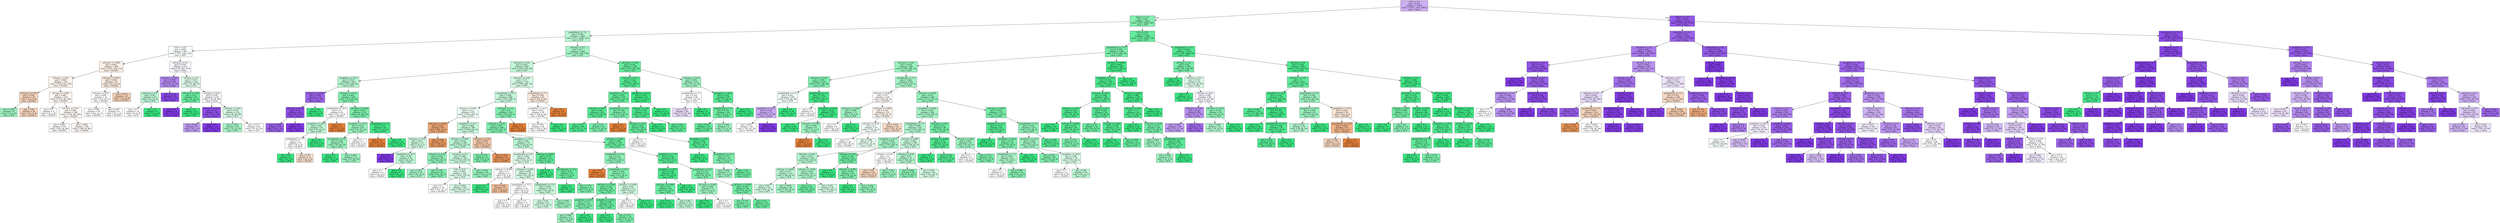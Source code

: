 digraph Tree {
node [shape=box, style="filled", color="black"] ;
0 [label="CCR <= 5.5\ngini = 0.555\nsamples = 11670\nvalue = [1333, 3534, 6803]\nclass = None", fillcolor="#ccaff5"] ;
1 [label="nbproc <= 4.5\ngini = 0.47\nsamples = 4252\nvalue = [825, 2944, 483]\nclass = DCP", fillcolor="#85efb1"] ;
0 -> 1 [labeldistance=2.5, labelangle=45, headlabel="True"] ;
2 [label="graphDepth <= 3.5\ngini = 0.599\nsamples = 1866\nvalue = [513, 1006, 347]\nclass = DCP", fillcolor="#b7f6d1"] ;
1 -> 2 ;
3 [label="CCR <= 0.55\ngini = 0.659\nsamples = 602\nvalue = [157, 226, 219]\nclass = DCP", fillcolor="#fbfffd"] ;
2 -> 3 ;
4 [label="sdComm <= 0.065\ngini = 0.661\nsamples = 389\nvalue = [153, 124, 112]\nclass = DLS/DC", fillcolor="#fcf1e9"] ;
3 -> 4 ;
5 [label="sdComp <= 0.02\ngini = 0.664\nsamples = 336\nvalue = [126, 102, 108]\nclass = DLS/DC", fillcolor="#fdf5ef"] ;
4 -> 5 ;
6 [label="sdComm <= 0.02\ngini = 0.592\nsamples = 26\nvalue = [14, 4, 8]\nclass = DLS/DC", fillcolor="#f6d5bd"] ;
5 -> 6 ;
7 [label="gini = 0.444\nsamples = 6\nvalue = [2, 4, 0]\nclass = DCP", fillcolor="#9cf2c0"] ;
6 -> 7 ;
8 [label="gini = 0.48\nsamples = 20\nvalue = [12, 0, 8]\nclass = DLS/DC", fillcolor="#f6d5bd"] ;
6 -> 8 ;
9 [label="sdComp <= 0.065\ngini = 0.665\nsamples = 310\nvalue = [112, 98, 100]\nclass = DLS/DC", fillcolor="#fef8f4"] ;
5 -> 9 ;
10 [label="gini = 0.5\nsamples = 4\nvalue = [2, 2, 0]\nclass = DLS/DC", fillcolor="#ffffff"] ;
9 -> 10 ;
11 [label="sdComm <= 0.02\ngini = 0.666\nsamples = 306\nvalue = [110, 96, 100]\nclass = DLS/DC", fillcolor="#fef9f5"] ;
9 -> 11 ;
12 [label="gini = 0.664\nsamples = 116\nvalue = [42, 34, 40]\nclass = DLS/DC", fillcolor="#fefcfa"] ;
11 -> 12 ;
13 [label="gini = 0.666\nsamples = 190\nvalue = [68, 62, 60]\nclass = DLS/DC", fillcolor="#fef9f6"] ;
11 -> 13 ;
14 [label="sdComp <= 0.065\ngini = 0.562\nsamples = 53\nvalue = [27, 22, 4]\nclass = DLS/DC", fillcolor="#fbebdf"] ;
4 -> 14 ;
15 [label="sdComp <= 0.02\ngini = 0.602\nsamples = 32\nvalue = [14, 14, 4]\nclass = DLS/DC", fillcolor="#ffffff"] ;
14 -> 15 ;
16 [label="gini = 0.568\nsamples = 26\nvalue = [12, 12, 2]\nclass = DLS/DC", fillcolor="#ffffff"] ;
15 -> 16 ;
17 [label="gini = 0.667\nsamples = 6\nvalue = [2, 2, 2]\nclass = DLS/DC", fillcolor="#ffffff"] ;
15 -> 17 ;
18 [label="gini = 0.472\nsamples = 21\nvalue = [13, 8, 0]\nclass = DLS/DC", fillcolor="#f5cfb3"] ;
14 -> 18 ;
19 [label="sdComm <= 0.2\ngini = 0.518\nsamples = 213\nvalue = [4, 102, 107]\nclass = None", fillcolor="#f9f6fe"] ;
3 -> 19 ;
20 [label="sdComp <= 0.65\ngini = 0.408\nsamples = 49\nvalue = [0, 14, 35]\nclass = None", fillcolor="#b388ef"] ;
19 -> 20 ;
21 [label="sdComp <= 0.2\ngini = 0.48\nsamples = 20\nvalue = [0, 12, 8]\nclass = DCP", fillcolor="#bdf6d5"] ;
20 -> 21 ;
22 [label="gini = 0.5\nsamples = 16\nvalue = [0, 8, 8]\nclass = DCP", fillcolor="#ffffff"] ;
21 -> 22 ;
23 [label="gini = 0.0\nsamples = 4\nvalue = [0, 4, 0]\nclass = DCP", fillcolor="#39e581"] ;
21 -> 23 ;
24 [label="gini = 0.128\nsamples = 29\nvalue = [0, 2, 27]\nclass = None", fillcolor="#8a48e7"] ;
20 -> 24 ;
25 [label="sdComp <= 0.2\ngini = 0.519\nsamples = 164\nvalue = [4, 88, 72]\nclass = DCP", fillcolor="#ddfae9"] ;
19 -> 25 ;
26 [label="sdComm <= 0.65\ngini = 0.32\nsamples = 30\nvalue = [0, 24, 6]\nclass = DCP", fillcolor="#6aeca0"] ;
25 -> 26 ;
27 [label="gini = 0.0\nsamples = 6\nvalue = [0, 0, 6]\nclass = None", fillcolor="#8139e5"] ;
26 -> 27 ;
28 [label="gini = 0.0\nsamples = 24\nvalue = [0, 24, 0]\nclass = DCP", fillcolor="#39e581"] ;
26 -> 28 ;
29 [label="sdComp <= 0.65\ngini = 0.528\nsamples = 134\nvalue = [4, 64, 66]\nclass = None", fillcolor="#fbf9fe"] ;
25 -> 29 ;
30 [label="sdComm <= 0.65\ngini = 0.18\nsamples = 20\nvalue = [0, 2, 18]\nclass = None", fillcolor="#8f4fe8"] ;
29 -> 30 ;
31 [label="gini = 0.444\nsamples = 6\nvalue = [0, 2, 4]\nclass = None", fillcolor="#c09cf2"] ;
30 -> 31 ;
32 [label="gini = 0.0\nsamples = 14\nvalue = [0, 0, 14]\nclass = None", fillcolor="#8139e5"] ;
30 -> 32 ;
33 [label="sdComm <= 0.65\ngini = 0.526\nsamples = 114\nvalue = [4, 62, 48]\nclass = DCP", fillcolor="#d5f9e4"] ;
29 -> 33 ;
34 [label="gini = 0.461\nsamples = 50\nvalue = [0, 32, 18]\nclass = DCP", fillcolor="#a8f4c8"] ;
33 -> 34 ;
35 [label="gini = 0.557\nsamples = 64\nvalue = [4, 30, 30]\nclass = DCP", fillcolor="#ffffff"] ;
33 -> 35 ;
36 [label="sdComp <= 0.2\ngini = 0.53\nsamples = 1264\nvalue = [356, 780, 128]\nclass = DCP", fillcolor="#a3f3c4"] ;
2 -> 36 ;
37 [label="sdComp <= 0.02\ngini = 0.563\nsamples = 926\nvalue = [326, 510, 90]\nclass = DCP", fillcolor="#c2f7d8"] ;
36 -> 37 ;
38 [label="graphSize <= 22.5\ngini = 0.552\nsamples = 184\nvalue = [18, 106, 60]\nclass = DCP", fillcolor="#b6f5d0"] ;
37 -> 38 ;
39 [label="sdComm <= 0.065\ngini = 0.298\nsamples = 44\nvalue = [0, 8, 36]\nclass = None", fillcolor="#9d65eb"] ;
38 -> 39 ;
40 [label="sdComm <= 0.02\ngini = 0.18\nsamples = 40\nvalue = [0, 4, 36]\nclass = None", fillcolor="#8f4fe8"] ;
39 -> 40 ;
41 [label="gini = 0.278\nsamples = 24\nvalue = [0, 4, 20]\nclass = None", fillcolor="#9a61ea"] ;
40 -> 41 ;
42 [label="gini = 0.0\nsamples = 16\nvalue = [0, 0, 16]\nclass = None", fillcolor="#8139e5"] ;
40 -> 42 ;
43 [label="gini = 0.0\nsamples = 4\nvalue = [0, 4, 0]\nclass = DCP", fillcolor="#39e581"] ;
39 -> 43 ;
44 [label="sdComm <= 0.02\ngini = 0.464\nsamples = 140\nvalue = [18, 98, 24]\nclass = DCP", fillcolor="#81eeaf"] ;
38 -> 44 ;
45 [label="graphDepth <= 25.5\ngini = 0.5\nsamples = 24\nvalue = [12, 12, 0]\nclass = DLS/DC", fillcolor="#ffffff"] ;
44 -> 45 ;
46 [label="graphSize <= 40.0\ngini = 0.48\nsamples = 20\nvalue = [8, 12, 0]\nclass = DCP", fillcolor="#bdf6d5"] ;
45 -> 46 ;
47 [label="graphDepth <= 7.5\ngini = 0.5\nsamples = 16\nvalue = [8, 8, 0]\nclass = DLS/DC", fillcolor="#ffffff"] ;
46 -> 47 ;
48 [label="gini = 0.0\nsamples = 2\nvalue = [0, 2, 0]\nclass = DCP", fillcolor="#39e581"] ;
47 -> 48 ;
49 [label="gini = 0.49\nsamples = 14\nvalue = [8, 6, 0]\nclass = DLS/DC", fillcolor="#f8e0ce"] ;
47 -> 49 ;
50 [label="gini = 0.0\nsamples = 4\nvalue = [0, 4, 0]\nclass = DCP", fillcolor="#39e581"] ;
46 -> 50 ;
51 [label="gini = 0.0\nsamples = 4\nvalue = [4, 0, 0]\nclass = DLS/DC", fillcolor="#e58139"] ;
45 -> 51 ;
52 [label="sdComm <= 0.065\ngini = 0.405\nsamples = 116\nvalue = [6, 86, 24]\nclass = DCP", fillcolor="#7aedaa"] ;
44 -> 52 ;
53 [label="graphSize <= 75.0\ngini = 0.478\nsamples = 82\nvalue = [4, 54, 24]\nclass = DCP", fillcolor="#99f2be"] ;
52 -> 53 ;
54 [label="graphDepth <= 9.0\ngini = 0.438\nsamples = 74\nvalue = [0, 50, 24]\nclass = DCP", fillcolor="#98f1bd"] ;
53 -> 54 ;
55 [label="gini = 0.0\nsamples = 2\nvalue = [0, 2, 0]\nclass = DCP", fillcolor="#39e581"] ;
54 -> 55 ;
56 [label="gini = 0.444\nsamples = 72\nvalue = [0, 48, 24]\nclass = DCP", fillcolor="#9cf2c0"] ;
54 -> 56 ;
57 [label="gini = 0.5\nsamples = 8\nvalue = [4, 4, 0]\nclass = DLS/DC", fillcolor="#ffffff"] ;
53 -> 57 ;
58 [label="graphDepth <= 7.5\ngini = 0.111\nsamples = 34\nvalue = [2, 32, 0]\nclass = DCP", fillcolor="#45e789"] ;
52 -> 58 ;
59 [label="gini = 0.0\nsamples = 2\nvalue = [2, 0, 0]\nclass = DLS/DC", fillcolor="#e58139"] ;
58 -> 59 ;
60 [label="gini = 0.0\nsamples = 32\nvalue = [0, 32, 0]\nclass = DCP", fillcolor="#39e581"] ;
58 -> 60 ;
61 [label="sdComm <= 0.65\ngini = 0.53\nsamples = 742\nvalue = [308, 404, 30]\nclass = DCP", fillcolor="#d3f9e3"] ;
37 -> 61 ;
62 [label="graphDepth <= 6.5\ngini = 0.494\nsamples = 680\nvalue = [278, 396, 6]\nclass = DCP", fillcolor="#c5f7da"] ;
61 -> 62 ;
63 [label="sdComp <= 0.065\ngini = 0.511\nsamples = 470\nvalue = [220, 244, 6]\nclass = DCP", fillcolor="#ecfdf3"] ;
62 -> 63 ;
64 [label="sdComm <= 0.065\ngini = 0.401\nsamples = 80\nvalue = [60, 14, 6]\nclass = DLS/DC", fillcolor="#eda775"] ;
63 -> 64 ;
65 [label="sdComm <= 0.02\ngini = 0.611\nsamples = 12\nvalue = [4, 6, 2]\nclass = DCP", fillcolor="#cef8e0"] ;
64 -> 65 ;
66 [label="gini = 0.0\nsamples = 2\nvalue = [0, 0, 2]\nclass = None", fillcolor="#8139e5"] ;
65 -> 66 ;
67 [label="graphSize <= 22.5\ngini = 0.48\nsamples = 10\nvalue = [4, 6, 0]\nclass = DCP", fillcolor="#bdf6d5"] ;
65 -> 67 ;
68 [label="gini = 0.5\nsamples = 8\nvalue = [4, 4, 0]\nclass = DLS/DC", fillcolor="#ffffff"] ;
67 -> 68 ;
69 [label="gini = 0.0\nsamples = 2\nvalue = [0, 2, 0]\nclass = DCP", fillcolor="#39e581"] ;
67 -> 69 ;
70 [label="gini = 0.304\nsamples = 68\nvalue = [56, 8, 4]\nclass = DLS/DC", fillcolor="#ea9a61"] ;
64 -> 70 ;
71 [label="graphSize <= 22.5\ngini = 0.484\nsamples = 390\nvalue = [160, 230, 0]\nclass = DCP", fillcolor="#c3f7d9"] ;
63 -> 71 ;
72 [label="sdComm <= 0.065\ngini = 0.479\nsamples = 368\nvalue = [146, 222, 0]\nclass = DCP", fillcolor="#bbf6d4"] ;
71 -> 72 ;
73 [label="sdComm <= 0.02\ngini = 0.422\nsamples = 66\nvalue = [20, 46, 0]\nclass = DCP", fillcolor="#8ff0b8"] ;
72 -> 73 ;
74 [label="gini = 0.463\nsamples = 22\nvalue = [8, 14, 0]\nclass = DCP", fillcolor="#aaf4c9"] ;
73 -> 74 ;
75 [label="gini = 0.397\nsamples = 44\nvalue = [12, 32, 0]\nclass = DCP", fillcolor="#83efb0"] ;
73 -> 75 ;
76 [label="sdComm <= 0.2\ngini = 0.486\nsamples = 302\nvalue = [126, 176, 0]\nclass = DCP", fillcolor="#c7f8db"] ;
72 -> 76 ;
77 [label="CCR <= 0.55\ngini = 0.495\nsamples = 226\nvalue = [102, 124, 0]\nclass = DCP", fillcolor="#dcfae9"] ;
76 -> 77 ;
78 [label="gini = 0.5\nsamples = 24\nvalue = [12, 12, 0]\nclass = DLS/DC", fillcolor="#ffffff"] ;
77 -> 78 ;
79 [label="gini = 0.494\nsamples = 202\nvalue = [90, 112, 0]\nclass = DCP", fillcolor="#d8fae6"] ;
77 -> 79 ;
80 [label="gini = 0.432\nsamples = 76\nvalue = [24, 52, 0]\nclass = DCP", fillcolor="#94f1bb"] ;
76 -> 80 ;
81 [label="sdComm <= 0.02\ngini = 0.463\nsamples = 22\nvalue = [14, 8, 0]\nclass = DLS/DC", fillcolor="#f4c9aa"] ;
71 -> 81 ;
82 [label="gini = 0.375\nsamples = 8\nvalue = [2, 6, 0]\nclass = DCP", fillcolor="#7beeab"] ;
81 -> 82 ;
83 [label="gini = 0.245\nsamples = 14\nvalue = [12, 2, 0]\nclass = DLS/DC", fillcolor="#e9965a"] ;
81 -> 83 ;
84 [label="sdComm <= 0.2\ngini = 0.4\nsamples = 210\nvalue = [58, 152, 0]\nclass = DCP", fillcolor="#85efb1"] ;
62 -> 84 ;
85 [label="sdComm <= 0.02\ngini = 0.387\nsamples = 206\nvalue = [54, 152, 0]\nclass = DCP", fillcolor="#7feeae"] ;
84 -> 85 ;
86 [label="graphSize <= 75.0\ngini = 0.48\nsamples = 70\nvalue = [28, 42, 0]\nclass = DCP", fillcolor="#bdf6d5"] ;
85 -> 86 ;
87 [label="graphDepth <= 9.0\ngini = 0.495\nsamples = 58\nvalue = [26, 32, 0]\nclass = DCP", fillcolor="#dafae7"] ;
86 -> 87 ;
88 [label="sdComp <= 0.065\ngini = 0.5\nsamples = 8\nvalue = [4, 4, 0]\nclass = DLS/DC", fillcolor="#ffffff"] ;
87 -> 88 ;
89 [label="gini = 0.0\nsamples = 2\nvalue = [0, 2, 0]\nclass = DCP", fillcolor="#39e581"] ;
88 -> 89 ;
90 [label="gini = 0.444\nsamples = 6\nvalue = [4, 2, 0]\nclass = DLS/DC", fillcolor="#f2c09c"] ;
88 -> 90 ;
91 [label="sdComp <= 0.065\ngini = 0.493\nsamples = 50\nvalue = [22, 28, 0]\nclass = DCP", fillcolor="#d5f9e4"] ;
87 -> 91 ;
92 [label="graphDepth <= 13.5\ngini = 0.5\nsamples = 16\nvalue = [8, 8, 0]\nclass = DLS/DC", fillcolor="#ffffff"] ;
91 -> 92 ;
93 [label="gini = 0.5\nsamples = 8\nvalue = [4, 4, 0]\nclass = DLS/DC", fillcolor="#ffffff"] ;
92 -> 93 ;
94 [label="gini = 0.5\nsamples = 8\nvalue = [4, 4, 0]\nclass = DLS/DC", fillcolor="#ffffff"] ;
92 -> 94 ;
95 [label="graphDepth <= 13.5\ngini = 0.484\nsamples = 34\nvalue = [14, 20, 0]\nclass = DCP", fillcolor="#c4f7d9"] ;
91 -> 95 ;
96 [label="gini = 0.49\nsamples = 28\nvalue = [12, 16, 0]\nclass = DCP", fillcolor="#cef8e0"] ;
95 -> 96 ;
97 [label="gini = 0.444\nsamples = 6\nvalue = [2, 4, 0]\nclass = DCP", fillcolor="#9cf2c0"] ;
95 -> 97 ;
98 [label="sdComp <= 0.065\ngini = 0.278\nsamples = 12\nvalue = [2, 10, 0]\nclass = DCP", fillcolor="#61ea9a"] ;
86 -> 98 ;
99 [label="gini = 0.0\nsamples = 2\nvalue = [0, 2, 0]\nclass = DCP", fillcolor="#39e581"] ;
98 -> 99 ;
100 [label="graphDepth <= 25.5\ngini = 0.32\nsamples = 10\nvalue = [2, 8, 0]\nclass = DCP", fillcolor="#6aeca0"] ;
98 -> 100 ;
101 [label="gini = 0.0\nsamples = 2\nvalue = [0, 2, 0]\nclass = DCP", fillcolor="#39e581"] ;
100 -> 101 ;
102 [label="gini = 0.375\nsamples = 8\nvalue = [2, 6, 0]\nclass = DCP", fillcolor="#7beeab"] ;
100 -> 102 ;
103 [label="sdComp <= 0.065\ngini = 0.309\nsamples = 136\nvalue = [26, 110, 0]\nclass = DCP", fillcolor="#68eb9f"] ;
85 -> 103 ;
104 [label="graphDepth <= 9.0\ngini = 0.417\nsamples = 54\nvalue = [16, 38, 0]\nclass = DCP", fillcolor="#8cf0b6"] ;
103 -> 104 ;
105 [label="gini = 0.0\nsamples = 2\nvalue = [2, 0, 0]\nclass = DLS/DC", fillcolor="#e58139"] ;
104 -> 105 ;
106 [label="graphDepth <= 25.5\ngini = 0.393\nsamples = 52\nvalue = [14, 38, 0]\nclass = DCP", fillcolor="#82efaf"] ;
104 -> 106 ;
107 [label="sdComm <= 0.065\ngini = 0.332\nsamples = 38\nvalue = [8, 30, 0]\nclass = DCP", fillcolor="#6eeca3"] ;
106 -> 107 ;
108 [label="graphSize <= 40.0\ngini = 0.375\nsamples = 16\nvalue = [4, 12, 0]\nclass = DCP", fillcolor="#7beeab"] ;
107 -> 108 ;
109 [label="gini = 0.444\nsamples = 12\nvalue = [4, 8, 0]\nclass = DCP", fillcolor="#9cf2c0"] ;
108 -> 109 ;
110 [label="gini = 0.0\nsamples = 4\nvalue = [0, 4, 0]\nclass = DCP", fillcolor="#39e581"] ;
108 -> 110 ;
111 [label="graphSize <= 40.0\ngini = 0.298\nsamples = 22\nvalue = [4, 18, 0]\nclass = DCP", fillcolor="#65eb9d"] ;
107 -> 111 ;
112 [label="gini = 0.0\nsamples = 6\nvalue = [0, 6, 0]\nclass = DCP", fillcolor="#39e581"] ;
111 -> 112 ;
113 [label="gini = 0.375\nsamples = 16\nvalue = [4, 12, 0]\nclass = DCP", fillcolor="#7beeab"] ;
111 -> 113 ;
114 [label="sdComm <= 0.065\ngini = 0.49\nsamples = 14\nvalue = [6, 8, 0]\nclass = DCP", fillcolor="#cef8e0"] ;
106 -> 114 ;
115 [label="gini = 0.5\nsamples = 12\nvalue = [6, 6, 0]\nclass = DLS/DC", fillcolor="#ffffff"] ;
114 -> 115 ;
116 [label="gini = 0.0\nsamples = 2\nvalue = [0, 2, 0]\nclass = DCP", fillcolor="#39e581"] ;
114 -> 116 ;
117 [label="graphSize <= 75.0\ngini = 0.214\nsamples = 82\nvalue = [10, 72, 0]\nclass = DCP", fillcolor="#54e992"] ;
103 -> 117 ;
118 [label="graphSize <= 40.0\ngini = 0.128\nsamples = 58\nvalue = [4, 54, 0]\nclass = DCP", fillcolor="#48e78a"] ;
117 -> 118 ;
119 [label="sdComm <= 0.065\ngini = 0.32\nsamples = 20\nvalue = [4, 16, 0]\nclass = DCP", fillcolor="#6aeca0"] ;
118 -> 119 ;
120 [label="gini = 0.0\nsamples = 10\nvalue = [0, 10, 0]\nclass = DCP", fillcolor="#39e581"] ;
119 -> 120 ;
121 [label="gini = 0.48\nsamples = 10\nvalue = [4, 6, 0]\nclass = DCP", fillcolor="#bdf6d5"] ;
119 -> 121 ;
122 [label="gini = 0.0\nsamples = 38\nvalue = [0, 38, 0]\nclass = DCP", fillcolor="#39e581"] ;
118 -> 122 ;
123 [label="graphDepth <= 25.5\ngini = 0.375\nsamples = 24\nvalue = [6, 18, 0]\nclass = DCP", fillcolor="#7beeab"] ;
117 -> 123 ;
124 [label="sdComm <= 0.065\ngini = 0.444\nsamples = 6\nvalue = [2, 4, 0]\nclass = DCP", fillcolor="#9cf2c0"] ;
123 -> 124 ;
125 [label="gini = 0.0\nsamples = 2\nvalue = [0, 2, 0]\nclass = DCP", fillcolor="#39e581"] ;
124 -> 125 ;
126 [label="gini = 0.5\nsamples = 4\nvalue = [2, 2, 0]\nclass = DLS/DC", fillcolor="#ffffff"] ;
124 -> 126 ;
127 [label="sdComm <= 0.065\ngini = 0.346\nsamples = 18\nvalue = [4, 14, 0]\nclass = DCP", fillcolor="#72eca5"] ;
123 -> 127 ;
128 [label="gini = 0.375\nsamples = 8\nvalue = [2, 6, 0]\nclass = DCP", fillcolor="#7beeab"] ;
127 -> 128 ;
129 [label="gini = 0.32\nsamples = 10\nvalue = [2, 8, 0]\nclass = DCP", fillcolor="#6aeca0"] ;
127 -> 129 ;
130 [label="gini = 0.0\nsamples = 4\nvalue = [4, 0, 0]\nclass = DLS/DC", fillcolor="#e58139"] ;
84 -> 130 ;
131 [label="graphDepth <= 7.5\ngini = 0.599\nsamples = 62\nvalue = [30, 8, 24]\nclass = DLS/DC", fillcolor="#fbebe0"] ;
61 -> 131 ;
132 [label="graphSize <= 22.5\ngini = 0.612\nsamples = 56\nvalue = [24, 8, 24]\nclass = DLS/DC", fillcolor="#ffffff"] ;
131 -> 132 ;
133 [label="gini = 0.593\nsamples = 54\nvalue = [24, 6, 24]\nclass = DLS/DC", fillcolor="#ffffff"] ;
132 -> 133 ;
134 [label="gini = 0.0\nsamples = 2\nvalue = [0, 2, 0]\nclass = DCP", fillcolor="#39e581"] ;
132 -> 134 ;
135 [label="gini = 0.0\nsamples = 6\nvalue = [6, 0, 0]\nclass = DLS/DC", fillcolor="#e58139"] ;
131 -> 135 ;
136 [label="sdComm <= 0.65\ngini = 0.341\nsamples = 338\nvalue = [30, 270, 38]\nclass = DCP", fillcolor="#66eb9e"] ;
36 -> 136 ;
137 [label="sdComm <= 0.2\ngini = 0.221\nsamples = 226\nvalue = [24, 198, 4]\nclass = DCP", fillcolor="#54e992"] ;
136 -> 137 ;
138 [label="graphSize <= 22.5\ngini = 0.291\nsamples = 152\nvalue = [22, 126, 4]\nclass = DCP", fillcolor="#61ea9a"] ;
137 -> 138 ;
139 [label="sdComp <= 0.65\ngini = 0.245\nsamples = 102\nvalue = [10, 88, 4]\nclass = DCP", fillcolor="#57e994"] ;
138 -> 139 ;
140 [label="gini = 0.18\nsamples = 80\nvalue = [8, 72, 0]\nclass = DCP", fillcolor="#4fe88f"] ;
139 -> 140 ;
141 [label="gini = 0.43\nsamples = 22\nvalue = [2, 16, 4]\nclass = DCP", fillcolor="#7beeab"] ;
139 -> 141 ;
142 [label="graphDepth <= 6.5\ngini = 0.365\nsamples = 50\nvalue = [12, 38, 0]\nclass = DCP", fillcolor="#78eda9"] ;
138 -> 142 ;
143 [label="gini = 0.0\nsamples = 4\nvalue = [4, 0, 0]\nclass = DLS/DC", fillcolor="#e58139"] ;
142 -> 143 ;
144 [label="sdComp <= 0.65\ngini = 0.287\nsamples = 46\nvalue = [8, 38, 0]\nclass = DCP", fillcolor="#63ea9c"] ;
142 -> 144 ;
145 [label="gini = 0.5\nsamples = 8\nvalue = [4, 4, 0]\nclass = DLS/DC", fillcolor="#ffffff"] ;
144 -> 145 ;
146 [label="graphSize <= 75.0\ngini = 0.188\nsamples = 38\nvalue = [4, 34, 0]\nclass = DCP", fillcolor="#50e890"] ;
144 -> 146 ;
147 [label="gini = 0.0\nsamples = 22\nvalue = [0, 22, 0]\nclass = DCP", fillcolor="#39e581"] ;
146 -> 147 ;
148 [label="graphDepth <= 25.5\ngini = 0.375\nsamples = 16\nvalue = [4, 12, 0]\nclass = DCP", fillcolor="#7beeab"] ;
146 -> 148 ;
149 [label="gini = 0.444\nsamples = 6\nvalue = [2, 4, 0]\nclass = DCP", fillcolor="#9cf2c0"] ;
148 -> 149 ;
150 [label="gini = 0.32\nsamples = 10\nvalue = [2, 8, 0]\nclass = DCP", fillcolor="#6aeca0"] ;
148 -> 150 ;
151 [label="graphSize <= 22.5\ngini = 0.053\nsamples = 74\nvalue = [2, 72, 0]\nclass = DCP", fillcolor="#3ee684"] ;
137 -> 151 ;
152 [label="sdComp <= 0.65\ngini = 0.165\nsamples = 22\nvalue = [2, 20, 0]\nclass = DCP", fillcolor="#4de88e"] ;
151 -> 152 ;
153 [label="gini = 0.0\nsamples = 8\nvalue = [0, 8, 0]\nclass = DCP", fillcolor="#39e581"] ;
152 -> 153 ;
154 [label="gini = 0.245\nsamples = 14\nvalue = [2, 12, 0]\nclass = DCP", fillcolor="#5ae996"] ;
152 -> 154 ;
155 [label="gini = 0.0\nsamples = 52\nvalue = [0, 52, 0]\nclass = DCP", fillcolor="#39e581"] ;
151 -> 155 ;
156 [label="sdComp <= 0.65\ngini = 0.492\nsamples = 112\nvalue = [6, 72, 34]\nclass = DCP", fillcolor="#9ff2c2"] ;
136 -> 156 ;
157 [label="graphDepth <= 7.5\ngini = 0.529\nsamples = 66\nvalue = [2, 32, 32]\nclass = DCP", fillcolor="#ffffff"] ;
156 -> 157 ;
158 [label="gini = 0.527\nsamples = 60\nvalue = [2, 26, 32]\nclass = None", fillcolor="#e9dcfa"] ;
157 -> 158 ;
159 [label="gini = 0.0\nsamples = 6\nvalue = [0, 6, 0]\nclass = DCP", fillcolor="#39e581"] ;
157 -> 159 ;
160 [label="graphSize <= 40.0\ngini = 0.234\nsamples = 46\nvalue = [4, 40, 2]\nclass = DCP", fillcolor="#55e993"] ;
156 -> 160 ;
161 [label="graphDepth <= 7.5\ngini = 0.357\nsamples = 28\nvalue = [4, 22, 2]\nclass = DCP", fillcolor="#6beca0"] ;
160 -> 161 ;
162 [label="gini = 0.314\nsamples = 22\nvalue = [2, 18, 2]\nclass = DCP", fillcolor="#61ea9a"] ;
161 -> 162 ;
163 [label="gini = 0.444\nsamples = 6\nvalue = [2, 4, 0]\nclass = DCP", fillcolor="#9cf2c0"] ;
161 -> 163 ;
164 [label="gini = 0.0\nsamples = 18\nvalue = [0, 18, 0]\nclass = DCP", fillcolor="#39e581"] ;
160 -> 164 ;
165 [label="CCR <= 0.55\ngini = 0.32\nsamples = 2386\nvalue = [312, 1938, 136]\nclass = DCP", fillcolor="#64eb9c"] ;
1 -> 165 ;
166 [label="graphDepth <= 13.5\ngini = 0.395\nsamples = 1248\nvalue = [274, 930, 44]\nclass = DCP", fillcolor="#7aedaa"] ;
165 -> 166 ;
167 [label="sdComp <= 0.02\ngini = 0.478\nsamples = 880\nvalue = [256, 580, 44]\nclass = DCP", fillcolor="#98f2be"] ;
166 -> 167 ;
168 [label="sdComm <= 0.02\ngini = 0.456\nsamples = 210\nvalue = [22, 148, 40]\nclass = DCP", fillcolor="#81eeaf"] ;
167 -> 168 ;
169 [label="graphDepth <= 6.5\ngini = 0.621\nsamples = 100\nvalue = [16, 44, 40]\nclass = DCP", fillcolor="#f2fdf7"] ;
168 -> 169 ;
170 [label="graphSize <= 22.5\ngini = 0.593\nsamples = 72\nvalue = [16, 16, 40]\nclass = None", fillcolor="#c9aaf4"] ;
169 -> 170 ;
171 [label="gini = 0.667\nsamples = 48\nvalue = [16, 16, 16]\nclass = DLS/DC", fillcolor="#ffffff"] ;
170 -> 171 ;
172 [label="gini = 0.0\nsamples = 24\nvalue = [0, 0, 24]\nclass = None", fillcolor="#8139e5"] ;
170 -> 172 ;
173 [label="gini = 0.0\nsamples = 28\nvalue = [0, 28, 0]\nclass = DCP", fillcolor="#39e581"] ;
169 -> 173 ;
174 [label="graphDepth <= 3.5\ngini = 0.103\nsamples = 110\nvalue = [6, 104, 0]\nclass = DCP", fillcolor="#44e688"] ;
168 -> 174 ;
175 [label="gini = 0.5\nsamples = 8\nvalue = [4, 4, 0]\nclass = DLS/DC", fillcolor="#ffffff"] ;
174 -> 175 ;
176 [label="graphSize <= 40.0\ngini = 0.038\nsamples = 102\nvalue = [2, 100, 0]\nclass = DCP", fillcolor="#3de684"] ;
174 -> 176 ;
177 [label="gini = 0.0\nsamples = 96\nvalue = [0, 96, 0]\nclass = DCP", fillcolor="#39e581"] ;
176 -> 177 ;
178 [label="sdComm <= 0.065\ngini = 0.444\nsamples = 6\nvalue = [2, 4, 0]\nclass = DCP", fillcolor="#9cf2c0"] ;
176 -> 178 ;
179 [label="gini = 0.0\nsamples = 2\nvalue = [2, 0, 0]\nclass = DLS/DC", fillcolor="#e58139"] ;
178 -> 179 ;
180 [label="gini = 0.0\nsamples = 4\nvalue = [0, 4, 0]\nclass = DCP", fillcolor="#39e581"] ;
178 -> 180 ;
181 [label="graphDepth <= 3.5\ngini = 0.462\nsamples = 670\nvalue = [234, 432, 4]\nclass = DCP", fillcolor="#a5f3c6"] ;
167 -> 181 ;
182 [label="sdComp <= 0.065\ngini = 0.53\nsamples = 126\nvalue = [62, 60, 4]\nclass = DLS/DC", fillcolor="#fefbf9"] ;
181 -> 182 ;
183 [label="sdComm <= 0.065\ngini = 0.444\nsamples = 12\nvalue = [4, 8, 0]\nclass = DCP", fillcolor="#9cf2c0"] ;
182 -> 183 ;
184 [label="gini = 0.5\nsamples = 8\nvalue = [4, 4, 0]\nclass = DLS/DC", fillcolor="#ffffff"] ;
183 -> 184 ;
185 [label="gini = 0.0\nsamples = 4\nvalue = [0, 4, 0]\nclass = DCP", fillcolor="#39e581"] ;
183 -> 185 ;
186 [label="sdComm <= 0.065\ngini = 0.532\nsamples = 114\nvalue = [58, 52, 4]\nclass = DLS/DC", fillcolor="#fcf3ec"] ;
182 -> 186 ;
187 [label="sdComm <= 0.02\ngini = 0.5\nsamples = 70\nvalue = [34, 36, 0]\nclass = DCP", fillcolor="#f4fef8"] ;
186 -> 187 ;
188 [label="gini = 0.5\nsamples = 40\nvalue = [20, 20, 0]\nclass = DLS/DC", fillcolor="#ffffff"] ;
187 -> 188 ;
189 [label="gini = 0.498\nsamples = 30\nvalue = [14, 16, 0]\nclass = DCP", fillcolor="#e6fcef"] ;
187 -> 189 ;
190 [label="gini = 0.562\nsamples = 44\nvalue = [24, 16, 4]\nclass = DLS/DC", fillcolor="#f8dbc6"] ;
186 -> 190 ;
191 [label="sdComm <= 0.065\ngini = 0.432\nsamples = 544\nvalue = [172, 372, 0]\nclass = DCP", fillcolor="#95f1bb"] ;
181 -> 191 ;
192 [label="graphSize <= 40.0\ngini = 0.458\nsamples = 366\nvalue = [130, 236, 0]\nclass = DCP", fillcolor="#a6f3c6"] ;
191 -> 192 ;
193 [label="graphDepth <= 7.5\ngini = 0.468\nsamples = 322\nvalue = [120, 202, 0]\nclass = DCP", fillcolor="#aff4cc"] ;
192 -> 193 ;
194 [label="graphSize <= 22.5\ngini = 0.456\nsamples = 216\nvalue = [76, 140, 0]\nclass = DCP", fillcolor="#a4f3c5"] ;
193 -> 194 ;
195 [label="sdComm <= 0.02\ngini = 0.472\nsamples = 178\nvalue = [68, 110, 0]\nclass = DCP", fillcolor="#b3f5cf"] ;
194 -> 195 ;
196 [label="sdComp <= 0.065\ngini = 0.477\nsamples = 112\nvalue = [44, 68, 0]\nclass = DCP", fillcolor="#b9f6d3"] ;
195 -> 196 ;
197 [label="gini = 0.49\nsamples = 56\nvalue = [24, 32, 0]\nclass = DCP", fillcolor="#cef8e0"] ;
196 -> 197 ;
198 [label="gini = 0.459\nsamples = 56\nvalue = [20, 36, 0]\nclass = DCP", fillcolor="#a7f3c7"] ;
196 -> 198 ;
199 [label="sdComp <= 0.065\ngini = 0.463\nsamples = 66\nvalue = [24, 42, 0]\nclass = DCP", fillcolor="#aaf4c9"] ;
195 -> 199 ;
200 [label="gini = 0.32\nsamples = 20\nvalue = [4, 16, 0]\nclass = DCP", fillcolor="#6aeca0"] ;
199 -> 200 ;
201 [label="gini = 0.491\nsamples = 46\nvalue = [20, 26, 0]\nclass = DCP", fillcolor="#d1f9e2"] ;
199 -> 201 ;
202 [label="sdComm <= 0.02\ngini = 0.332\nsamples = 38\nvalue = [8, 30, 0]\nclass = DCP", fillcolor="#6eeca3"] ;
194 -> 202 ;
203 [label="gini = 0.0\nsamples = 8\nvalue = [0, 8, 0]\nclass = DCP", fillcolor="#39e581"] ;
202 -> 203 ;
204 [label="sdComp <= 0.065\ngini = 0.391\nsamples = 30\nvalue = [8, 22, 0]\nclass = DCP", fillcolor="#81eeaf"] ;
202 -> 204 ;
205 [label="gini = 0.0\nsamples = 4\nvalue = [0, 4, 0]\nclass = DCP", fillcolor="#39e581"] ;
204 -> 205 ;
206 [label="gini = 0.426\nsamples = 26\nvalue = [8, 18, 0]\nclass = DCP", fillcolor="#91f1b9"] ;
204 -> 206 ;
207 [label="sdComp <= 0.065\ngini = 0.486\nsamples = 106\nvalue = [44, 62, 0]\nclass = DCP", fillcolor="#c6f7da"] ;
193 -> 207 ;
208 [label="sdComm <= 0.02\ngini = 0.5\nsamples = 32\nvalue = [16, 16, 0]\nclass = DLS/DC", fillcolor="#ffffff"] ;
207 -> 208 ;
209 [label="gini = 0.48\nsamples = 20\nvalue = [12, 8, 0]\nclass = DLS/DC", fillcolor="#f6d5bd"] ;
208 -> 209 ;
210 [label="gini = 0.444\nsamples = 12\nvalue = [4, 8, 0]\nclass = DCP", fillcolor="#9cf2c0"] ;
208 -> 210 ;
211 [label="sdComm <= 0.02\ngini = 0.47\nsamples = 74\nvalue = [28, 46, 0]\nclass = DCP", fillcolor="#b2f5ce"] ;
207 -> 211 ;
212 [label="gini = 0.408\nsamples = 28\nvalue = [8, 20, 0]\nclass = DCP", fillcolor="#88efb3"] ;
211 -> 212 ;
213 [label="gini = 0.491\nsamples = 46\nvalue = [20, 26, 0]\nclass = DCP", fillcolor="#d1f9e2"] ;
211 -> 213 ;
214 [label="sdComm <= 0.02\ngini = 0.351\nsamples = 44\nvalue = [10, 34, 0]\nclass = DCP", fillcolor="#73eda6"] ;
192 -> 214 ;
215 [label="sdComp <= 0.065\ngini = 0.18\nsamples = 20\nvalue = [2, 18, 0]\nclass = DCP", fillcolor="#4fe88f"] ;
214 -> 215 ;
216 [label="gini = 0.0\nsamples = 4\nvalue = [0, 4, 0]\nclass = DCP", fillcolor="#39e581"] ;
215 -> 216 ;
217 [label="gini = 0.219\nsamples = 16\nvalue = [2, 14, 0]\nclass = DCP", fillcolor="#55e993"] ;
215 -> 217 ;
218 [label="sdComp <= 0.065\ngini = 0.444\nsamples = 24\nvalue = [8, 16, 0]\nclass = DCP", fillcolor="#9cf2c0"] ;
214 -> 218 ;
219 [label="gini = 0.5\nsamples = 8\nvalue = [4, 4, 0]\nclass = DLS/DC", fillcolor="#ffffff"] ;
218 -> 219 ;
220 [label="gini = 0.375\nsamples = 16\nvalue = [4, 12, 0]\nclass = DCP", fillcolor="#7beeab"] ;
218 -> 220 ;
221 [label="sdComp <= 0.065\ngini = 0.361\nsamples = 178\nvalue = [42, 136, 0]\nclass = DCP", fillcolor="#76eda8"] ;
191 -> 221 ;
222 [label="graphSize <= 22.5\ngini = 0.219\nsamples = 64\nvalue = [8, 56, 0]\nclass = DCP", fillcolor="#55e993"] ;
221 -> 222 ;
223 [label="gini = 0.0\nsamples = 32\nvalue = [0, 32, 0]\nclass = DCP", fillcolor="#39e581"] ;
222 -> 223 ;
224 [label="graphSize <= 40.0\ngini = 0.375\nsamples = 32\nvalue = [8, 24, 0]\nclass = DCP", fillcolor="#7beeab"] ;
222 -> 224 ;
225 [label="graphDepth <= 7.5\ngini = 0.463\nsamples = 22\nvalue = [8, 14, 0]\nclass = DCP", fillcolor="#aaf4c9"] ;
224 -> 225 ;
226 [label="gini = 0.5\nsamples = 8\nvalue = [4, 4, 0]\nclass = DLS/DC", fillcolor="#ffffff"] ;
225 -> 226 ;
227 [label="gini = 0.408\nsamples = 14\nvalue = [4, 10, 0]\nclass = DCP", fillcolor="#88efb3"] ;
225 -> 227 ;
228 [label="gini = 0.0\nsamples = 10\nvalue = [0, 10, 0]\nclass = DCP", fillcolor="#39e581"] ;
224 -> 228 ;
229 [label="graphDepth <= 9.0\ngini = 0.419\nsamples = 114\nvalue = [34, 80, 0]\nclass = DCP", fillcolor="#8df0b7"] ;
221 -> 229 ;
230 [label="graphSize <= 22.5\ngini = 0.444\nsamples = 96\nvalue = [32, 64, 0]\nclass = DCP", fillcolor="#9cf2c0"] ;
229 -> 230 ;
231 [label="gini = 0.391\nsamples = 60\nvalue = [16, 44, 0]\nclass = DCP", fillcolor="#81eeaf"] ;
230 -> 231 ;
232 [label="graphSize <= 40.0\ngini = 0.494\nsamples = 36\nvalue = [16, 20, 0]\nclass = DCP", fillcolor="#d7fae6"] ;
230 -> 232 ;
233 [label="gini = 0.5\nsamples = 16\nvalue = [8, 8, 0]\nclass = DLS/DC", fillcolor="#ffffff"] ;
232 -> 233 ;
234 [label="gini = 0.48\nsamples = 20\nvalue = [8, 12, 0]\nclass = DCP", fillcolor="#bdf6d5"] ;
232 -> 234 ;
235 [label="gini = 0.198\nsamples = 18\nvalue = [2, 16, 0]\nclass = DCP", fillcolor="#52e891"] ;
229 -> 235 ;
236 [label="sdComm <= 0.065\ngini = 0.093\nsamples = 368\nvalue = [18, 350, 0]\nclass = DCP", fillcolor="#43e687"] ;
166 -> 236 ;
237 [label="graphSize <= 75.0\ngini = 0.144\nsamples = 230\nvalue = [18, 212, 0]\nclass = DCP", fillcolor="#4ae78c"] ;
236 -> 237 ;
238 [label="sdComm <= 0.02\ngini = 0.208\nsamples = 102\nvalue = [12, 90, 0]\nclass = DCP", fillcolor="#53e892"] ;
237 -> 238 ;
239 [label="sdComp <= 0.02\ngini = 0.159\nsamples = 46\nvalue = [4, 42, 0]\nclass = DCP", fillcolor="#4ce78d"] ;
238 -> 239 ;
240 [label="gini = 0.0\nsamples = 16\nvalue = [0, 16, 0]\nclass = DCP", fillcolor="#39e581"] ;
239 -> 240 ;
241 [label="sdComp <= 0.065\ngini = 0.231\nsamples = 30\nvalue = [4, 26, 0]\nclass = DCP", fillcolor="#57e994"] ;
239 -> 241 ;
242 [label="gini = 0.375\nsamples = 16\nvalue = [4, 12, 0]\nclass = DCP", fillcolor="#7beeab"] ;
241 -> 242 ;
243 [label="gini = 0.0\nsamples = 14\nvalue = [0, 14, 0]\nclass = DCP", fillcolor="#39e581"] ;
241 -> 243 ;
244 [label="sdComp <= 0.02\ngini = 0.245\nsamples = 56\nvalue = [8, 48, 0]\nclass = DCP", fillcolor="#5ae996"] ;
238 -> 244 ;
245 [label="gini = 0.32\nsamples = 20\nvalue = [4, 16, 0]\nclass = DCP", fillcolor="#6aeca0"] ;
244 -> 245 ;
246 [label="sdComp <= 0.065\ngini = 0.198\nsamples = 36\nvalue = [4, 32, 0]\nclass = DCP", fillcolor="#52e891"] ;
244 -> 246 ;
247 [label="gini = 0.0\nsamples = 14\nvalue = [0, 14, 0]\nclass = DCP", fillcolor="#39e581"] ;
246 -> 247 ;
248 [label="gini = 0.298\nsamples = 22\nvalue = [4, 18, 0]\nclass = DCP", fillcolor="#65eb9d"] ;
246 -> 248 ;
249 [label="sdComp <= 0.065\ngini = 0.089\nsamples = 128\nvalue = [6, 122, 0]\nclass = DCP", fillcolor="#43e687"] ;
237 -> 249 ;
250 [label="sdComp <= 0.02\ngini = 0.17\nsamples = 64\nvalue = [6, 58, 0]\nclass = DCP", fillcolor="#4de88e"] ;
249 -> 250 ;
251 [label="gini = 0.0\nsamples = 38\nvalue = [0, 38, 0]\nclass = DCP", fillcolor="#39e581"] ;
250 -> 251 ;
252 [label="sdComm <= 0.02\ngini = 0.355\nsamples = 26\nvalue = [6, 20, 0]\nclass = DCP", fillcolor="#74eda7"] ;
250 -> 252 ;
253 [label="gini = 0.444\nsamples = 12\nvalue = [4, 8, 0]\nclass = DCP", fillcolor="#9cf2c0"] ;
252 -> 253 ;
254 [label="graphDepth <= 25.5\ngini = 0.245\nsamples = 14\nvalue = [2, 12, 0]\nclass = DCP", fillcolor="#5ae996"] ;
252 -> 254 ;
255 [label="gini = 0.444\nsamples = 6\nvalue = [2, 4, 0]\nclass = DCP", fillcolor="#9cf2c0"] ;
254 -> 255 ;
256 [label="gini = 0.0\nsamples = 8\nvalue = [0, 8, 0]\nclass = DCP", fillcolor="#39e581"] ;
254 -> 256 ;
257 [label="gini = 0.0\nsamples = 64\nvalue = [0, 64, 0]\nclass = DCP", fillcolor="#39e581"] ;
249 -> 257 ;
258 [label="gini = 0.0\nsamples = 138\nvalue = [0, 138, 0]\nclass = DCP", fillcolor="#39e581"] ;
236 -> 258 ;
259 [label="graphDepth <= 3.5\ngini = 0.208\nsamples = 1138\nvalue = [38, 1008, 92]\nclass = DCP", fillcolor="#52e891"] ;
165 -> 259 ;
260 [label="sdComp <= 0.2\ngini = 0.38\nsamples = 182\nvalue = [6, 138, 38]\nclass = DCP", fillcolor="#76eda8"] ;
259 -> 260 ;
261 [label="gini = 0.0\nsamples = 90\nvalue = [0, 90, 0]\nclass = DCP", fillcolor="#39e581"] ;
260 -> 261 ;
262 [label="sdComm <= 0.2\ngini = 0.553\nsamples = 92\nvalue = [6, 48, 38]\nclass = DCP", fillcolor="#dafae8"] ;
260 -> 262 ;
263 [label="gini = 0.0\nsamples = 12\nvalue = [0, 12, 0]\nclass = DCP", fillcolor="#39e581"] ;
262 -> 263 ;
264 [label="sdComp <= 0.65\ngini = 0.566\nsamples = 80\nvalue = [6, 36, 38]\nclass = None", fillcolor="#f9f6fe"] ;
262 -> 264 ;
265 [label="sdComm <= 0.65\ngini = 0.423\nsamples = 46\nvalue = [0, 14, 32]\nclass = None", fillcolor="#b890f0"] ;
264 -> 265 ;
266 [label="gini = 0.444\nsamples = 36\nvalue = [0, 12, 24]\nclass = None", fillcolor="#c09cf2"] ;
265 -> 266 ;
267 [label="gini = 0.32\nsamples = 10\nvalue = [0, 2, 8]\nclass = None", fillcolor="#a06aec"] ;
265 -> 267 ;
268 [label="sdComm <= 0.65\ngini = 0.519\nsamples = 34\nvalue = [6, 22, 6]\nclass = DCP", fillcolor="#8ef0b7"] ;
264 -> 268 ;
269 [label="gini = 0.604\nsamples = 26\nvalue = [6, 14, 6]\nclass = DCP", fillcolor="#b0f5cd"] ;
268 -> 269 ;
270 [label="gini = 0.0\nsamples = 8\nvalue = [0, 8, 0]\nclass = DCP", fillcolor="#39e581"] ;
268 -> 270 ;
271 [label="sdComp <= 0.2\ngini = 0.168\nsamples = 956\nvalue = [32, 870, 54]\nclass = DCP", fillcolor="#4ce78d"] ;
259 -> 271 ;
272 [label="sdComm <= 0.65\ngini = 0.3\nsamples = 426\nvalue = [22, 352, 52]\nclass = DCP", fillcolor="#60ea9a"] ;
271 -> 272 ;
273 [label="graphSize <= 22.5\ngini = 0.183\nsamples = 318\nvalue = [4, 286, 28]\nclass = DCP", fillcolor="#4fe88f"] ;
272 -> 273 ;
274 [label="gini = 0.226\nsamples = 216\nvalue = [0, 188, 28]\nclass = DCP", fillcolor="#56e994"] ;
273 -> 274 ;
275 [label="graphDepth <= 7.5\ngini = 0.075\nsamples = 102\nvalue = [4, 98, 0]\nclass = DCP", fillcolor="#41e686"] ;
273 -> 275 ;
276 [label="gini = 0.0\nsamples = 64\nvalue = [0, 64, 0]\nclass = DCP", fillcolor="#39e581"] ;
275 -> 276 ;
277 [label="graphDepth <= 13.5\ngini = 0.188\nsamples = 38\nvalue = [4, 34, 0]\nclass = DCP", fillcolor="#50e890"] ;
275 -> 277 ;
278 [label="gini = 0.219\nsamples = 32\nvalue = [4, 28, 0]\nclass = DCP", fillcolor="#55e993"] ;
277 -> 278 ;
279 [label="gini = 0.0\nsamples = 6\nvalue = [0, 6, 0]\nclass = DCP", fillcolor="#39e581"] ;
277 -> 279 ;
280 [label="graphDepth <= 9.0\ngini = 0.549\nsamples = 108\nvalue = [18, 66, 24]\nclass = DCP", fillcolor="#9cf2c0"] ;
272 -> 280 ;
281 [label="graphSize <= 22.5\ngini = 0.506\nsamples = 90\nvalue = [8, 58, 24]\nclass = DCP", fillcolor="#99f2be"] ;
280 -> 281 ;
282 [label="gini = 0.554\nsamples = 76\nvalue = [8, 44, 24]\nclass = DCP", fillcolor="#b3f5cf"] ;
281 -> 282 ;
283 [label="gini = 0.0\nsamples = 14\nvalue = [0, 14, 0]\nclass = DCP", fillcolor="#39e581"] ;
281 -> 283 ;
284 [label="graphSize <= 75.0\ngini = 0.494\nsamples = 18\nvalue = [10, 8, 0]\nclass = DLS/DC", fillcolor="#fae6d7"] ;
280 -> 284 ;
285 [label="graphDepth <= 13.5\ngini = 0.408\nsamples = 14\nvalue = [10, 4, 0]\nclass = DLS/DC", fillcolor="#efb388"] ;
284 -> 285 ;
286 [label="gini = 0.48\nsamples = 10\nvalue = [6, 4, 0]\nclass = DLS/DC", fillcolor="#f6d5bd"] ;
285 -> 286 ;
287 [label="gini = 0.0\nsamples = 4\nvalue = [4, 0, 0]\nclass = DLS/DC", fillcolor="#e58139"] ;
285 -> 287 ;
288 [label="gini = 0.0\nsamples = 4\nvalue = [0, 4, 0]\nclass = DCP", fillcolor="#39e581"] ;
284 -> 288 ;
289 [label="sdComm <= 0.2\ngini = 0.044\nsamples = 530\nvalue = [10, 518, 2]\nclass = DCP", fillcolor="#3ee684"] ;
271 -> 289 ;
290 [label="graphSize <= 22.5\ngini = 0.155\nsamples = 96\nvalue = [6, 88, 2]\nclass = DCP", fillcolor="#4be78c"] ;
289 -> 290 ;
291 [label="sdComp <= 0.65\ngini = 0.406\nsamples = 16\nvalue = [2, 12, 2]\nclass = DCP", fillcolor="#72eca5"] ;
290 -> 291 ;
292 [label="gini = 0.0\nsamples = 4\nvalue = [0, 4, 0]\nclass = DCP", fillcolor="#39e581"] ;
291 -> 292 ;
293 [label="gini = 0.5\nsamples = 12\nvalue = [2, 8, 2]\nclass = DCP", fillcolor="#88efb3"] ;
291 -> 293 ;
294 [label="sdComp <= 0.65\ngini = 0.095\nsamples = 80\nvalue = [4, 76, 0]\nclass = DCP", fillcolor="#43e688"] ;
290 -> 294 ;
295 [label="gini = 0.0\nsamples = 36\nvalue = [0, 36, 0]\nclass = DCP", fillcolor="#39e581"] ;
294 -> 295 ;
296 [label="graphSize <= 40.0\ngini = 0.165\nsamples = 44\nvalue = [4, 40, 0]\nclass = DCP", fillcolor="#4de88e"] ;
294 -> 296 ;
297 [label="graphDepth <= 7.5\ngini = 0.278\nsamples = 24\nvalue = [4, 20, 0]\nclass = DCP", fillcolor="#61ea9a"] ;
296 -> 297 ;
298 [label="gini = 0.0\nsamples = 8\nvalue = [0, 8, 0]\nclass = DCP", fillcolor="#39e581"] ;
297 -> 298 ;
299 [label="gini = 0.375\nsamples = 16\nvalue = [4, 12, 0]\nclass = DCP", fillcolor="#7beeab"] ;
297 -> 299 ;
300 [label="gini = 0.0\nsamples = 20\nvalue = [0, 20, 0]\nclass = DCP", fillcolor="#39e581"] ;
296 -> 300 ;
301 [label="sdComp <= 0.65\ngini = 0.018\nsamples = 434\nvalue = [4, 430, 0]\nclass = DCP", fillcolor="#3be582"] ;
289 -> 301 ;
302 [label="gini = 0.0\nsamples = 274\nvalue = [0, 274, 0]\nclass = DCP", fillcolor="#39e581"] ;
301 -> 302 ;
303 [label="graphSize <= 22.5\ngini = 0.049\nsamples = 160\nvalue = [4, 156, 0]\nclass = DCP", fillcolor="#3ee684"] ;
301 -> 303 ;
304 [label="sdComm <= 0.65\ngini = 0.165\nsamples = 44\nvalue = [4, 40, 0]\nclass = DCP", fillcolor="#4de88e"] ;
303 -> 304 ;
305 [label="gini = 0.0\nsamples = 12\nvalue = [0, 12, 0]\nclass = DCP", fillcolor="#39e581"] ;
304 -> 305 ;
306 [label="gini = 0.219\nsamples = 32\nvalue = [4, 28, 0]\nclass = DCP", fillcolor="#55e993"] ;
304 -> 306 ;
307 [label="gini = 0.0\nsamples = 116\nvalue = [0, 116, 0]\nclass = DCP", fillcolor="#39e581"] ;
303 -> 307 ;
308 [label="nbproc <= 4.5\ngini = 0.263\nsamples = 7418\nvalue = [508, 590, 6320]\nclass = None", fillcolor="#9559e9"] ;
0 -> 308 [labeldistance=2.5, labelangle=-45, headlabel="False"] ;
309 [label="graphSize <= 22.5\ngini = 0.33\nsamples = 3992\nvalue = [440, 332, 3220]\nclass = None", fillcolor="#9c64eb"] ;
308 -> 309 ;
310 [label="sdComm <= 2.0\ngini = 0.42\nsamples = 1384\nvalue = [260, 108, 1016]\nclass = None", fillcolor="#aa7aee"] ;
309 -> 310 ;
311 [label="sdComp <= 2.0\ngini = 0.237\nsamples = 468\nvalue = [18, 44, 406]\nclass = None", fillcolor="#9356e9"] ;
310 -> 311 ;
312 [label="gini = 0.0\nsamples = 102\nvalue = [0, 0, 102]\nclass = None", fillcolor="#8139e5"] ;
311 -> 312 ;
313 [label="sdComp <= 6.5\ngini = 0.293\nsamples = 366\nvalue = [18, 44, 304]\nclass = None", fillcolor="#995fea"] ;
311 -> 313 ;
314 [label="graphDepth <= 3.5\ngini = 0.483\nsamples = 132\nvalue = [10, 34, 88]\nclass = None", fillcolor="#ba92f1"] ;
313 -> 314 ;
315 [label="gini = 0.5\nsamples = 4\nvalue = [0, 2, 2]\nclass = DCP", fillcolor="#ffffff"] ;
314 -> 315 ;
316 [label="gini = 0.48\nsamples = 128\nvalue = [10, 32, 86]\nclass = None", fillcolor="#b890f0"] ;
314 -> 316 ;
317 [label="graphDepth <= 3.5\ngini = 0.145\nsamples = 234\nvalue = [8, 10, 216]\nclass = None", fillcolor="#8b49e7"] ;
313 -> 317 ;
318 [label="gini = 0.0\nsamples = 6\nvalue = [0, 0, 6]\nclass = None", fillcolor="#8139e5"] ;
317 -> 318 ;
319 [label="gini = 0.149\nsamples = 228\nvalue = [8, 10, 210]\nclass = None", fillcolor="#8b49e7"] ;
317 -> 319 ;
320 [label="sdComp <= 6.5\ngini = 0.482\nsamples = 916\nvalue = [242, 64, 610]\nclass = None", fillcolor="#ba93f1"] ;
310 -> 320 ;
321 [label="sdComp <= 2.0\ngini = 0.385\nsamples = 538\nvalue = [74, 52, 412]\nclass = None", fillcolor="#a36fec"] ;
320 -> 321 ;
322 [label="sdComm <= 6.5\ngini = 0.639\nsamples = 220\nvalue = [72, 48, 100]\nclass = None", fillcolor="#e7dafa"] ;
321 -> 322 ;
323 [label="gini = 0.26\nsamples = 78\nvalue = [0, 12, 66]\nclass = None", fillcolor="#985dea"] ;
322 -> 323 ;
324 [label="graphDepth <= 3.5\ngini = 0.621\nsamples = 142\nvalue = [72, 36, 34]\nclass = DLS/DC", fillcolor="#f6d4bc"] ;
322 -> 324 ;
325 [label="gini = 0.245\nsamples = 42\nvalue = [36, 0, 6]\nclass = DLS/DC", fillcolor="#e9965a"] ;
324 -> 325 ;
326 [label="gini = 0.662\nsamples = 100\nvalue = [36, 36, 28]\nclass = DLS/DC", fillcolor="#ffffff"] ;
324 -> 326 ;
327 [label="sdComm <= 6.5\ngini = 0.037\nsamples = 318\nvalue = [2, 4, 312]\nclass = None", fillcolor="#833de5"] ;
321 -> 327 ;
328 [label="graphDepth <= 3.5\ngini = 0.045\nsamples = 262\nvalue = [2, 4, 256]\nclass = None", fillcolor="#843ee6"] ;
327 -> 328 ;
329 [label="gini = 0.0\nsamples = 8\nvalue = [0, 0, 8]\nclass = None", fillcolor="#8139e5"] ;
328 -> 329 ;
330 [label="gini = 0.046\nsamples = 254\nvalue = [2, 4, 248]\nclass = None", fillcolor="#843ee6"] ;
328 -> 330 ;
331 [label="gini = 0.0\nsamples = 56\nvalue = [0, 0, 56]\nclass = None", fillcolor="#8139e5"] ;
327 -> 331 ;
332 [label="sdComm <= 6.5\ngini = 0.527\nsamples = 378\nvalue = [168, 12, 198]\nclass = None", fillcolor="#ede3fb"] ;
320 -> 332 ;
333 [label="graphDepth <= 3.5\ngini = 0.514\nsamples = 266\nvalue = [152, 8, 106]\nclass = DLS/DC", fillcolor="#f8dbc6"] ;
332 -> 333 ;
334 [label="gini = 0.0\nsamples = 22\nvalue = [0, 0, 22]\nclass = None", fillcolor="#8139e5"] ;
333 -> 334 ;
335 [label="gini = 0.492\nsamples = 244\nvalue = [152, 8, 84]\nclass = DLS/DC", fillcolor="#f4c9ab"] ;
333 -> 335 ;
336 [label="graphDepth <= 3.5\ngini = 0.304\nsamples = 112\nvalue = [16, 4, 92]\nclass = None", fillcolor="#9b62ea"] ;
332 -> 336 ;
337 [label="gini = 0.375\nsamples = 16\nvalue = [12, 0, 4]\nclass = DLS/DC", fillcolor="#eeab7b"] ;
336 -> 337 ;
338 [label="gini = 0.156\nsamples = 96\nvalue = [4, 4, 88]\nclass = None", fillcolor="#8c4ae7"] ;
336 -> 338 ;
339 [label="graphDepth <= 9.0\ngini = 0.274\nsamples = 2608\nvalue = [180, 224, 2204]\nclass = None", fillcolor="#965be9"] ;
309 -> 339 ;
340 [label="sdComp <= 6.5\ngini = 0.008\nsamples = 516\nvalue = [0, 2, 514]\nclass = None", fillcolor="#813ae5"] ;
339 -> 340 ;
341 [label="gini = 0.0\nsamples = 356\nvalue = [0, 0, 356]\nclass = None", fillcolor="#8139e5"] ;
340 -> 341 ;
342 [label="graphDepth <= 6.5\ngini = 0.025\nsamples = 160\nvalue = [0, 2, 158]\nclass = None", fillcolor="#833ce5"] ;
340 -> 342 ;
343 [label="gini = 0.0\nsamples = 96\nvalue = [0, 0, 96]\nclass = None", fillcolor="#8139e5"] ;
342 -> 343 ;
344 [label="sdComm <= 6.5\ngini = 0.061\nsamples = 64\nvalue = [0, 2, 62]\nclass = None", fillcolor="#853fe6"] ;
342 -> 344 ;
345 [label="sdComm <= 2.0\ngini = 0.18\nsamples = 20\nvalue = [0, 2, 18]\nclass = None", fillcolor="#8f4fe8"] ;
344 -> 345 ;
346 [label="gini = 0.0\nsamples = 12\nvalue = [0, 0, 12]\nclass = None", fillcolor="#8139e5"] ;
345 -> 346 ;
347 [label="gini = 0.375\nsamples = 8\nvalue = [0, 2, 6]\nclass = None", fillcolor="#ab7bee"] ;
345 -> 347 ;
348 [label="gini = 0.0\nsamples = 44\nvalue = [0, 0, 44]\nclass = None", fillcolor="#8139e5"] ;
344 -> 348 ;
349 [label="graphSize <= 75.0\ngini = 0.329\nsamples = 2092\nvalue = [180, 222, 1690]\nclass = None", fillcolor="#9c64eb"] ;
339 -> 349 ;
350 [label="sdComp <= 6.5\ngini = 0.376\nsamples = 1238\nvalue = [106, 176, 956]\nclass = None", fillcolor="#a26eec"] ;
349 -> 350 ;
351 [label="sdComm <= 2.0\ngini = 0.288\nsamples = 842\nvalue = [38, 102, 702]\nclass = None", fillcolor="#995eea"] ;
350 -> 351 ;
352 [label="sdComp <= 2.0\ngini = 0.439\nsamples = 362\nvalue = [24, 80, 258]\nclass = None", fillcolor="#af82ef"] ;
351 -> 352 ;
353 [label="graphSize <= 40.0\ngini = 0.556\nsamples = 126\nvalue = [8, 56, 62]\nclass = None", fillcolor="#f4eefd"] ;
352 -> 353 ;
354 [label="gini = 0.5\nsamples = 94\nvalue = [0, 48, 46]\nclass = DCP", fillcolor="#f7fefa"] ;
353 -> 354 ;
355 [label="gini = 0.625\nsamples = 32\nvalue = [8, 8, 16]\nclass = None", fillcolor="#d5bdf6"] ;
353 -> 355 ;
356 [label="graphSize <= 40.0\ngini = 0.295\nsamples = 236\nvalue = [16, 24, 196]\nclass = None", fillcolor="#995eea"] ;
352 -> 356 ;
357 [label="gini = 0.0\nsamples = 50\nvalue = [0, 0, 50]\nclass = None", fillcolor="#8139e5"] ;
356 -> 357 ;
358 [label="gini = 0.36\nsamples = 186\nvalue = [16, 24, 146]\nclass = None", fillcolor="#a06aeb"] ;
356 -> 358 ;
359 [label="graphSize <= 40.0\ngini = 0.141\nsamples = 480\nvalue = [14, 22, 444]\nclass = None", fillcolor="#8b49e7"] ;
351 -> 359 ;
360 [label="sdComm <= 6.5\ngini = 0.064\nsamples = 244\nvalue = [6, 2, 236]\nclass = None", fillcolor="#8540e6"] ;
359 -> 360 ;
361 [label="gini = 0.0\nsamples = 162\nvalue = [0, 0, 162]\nclass = None", fillcolor="#8139e5"] ;
360 -> 361 ;
362 [label="sdComp <= 2.0\ngini = 0.18\nsamples = 82\nvalue = [6, 2, 74]\nclass = None", fillcolor="#8e4ee8"] ;
360 -> 362 ;
363 [label="gini = 0.0\nsamples = 64\nvalue = [0, 0, 64]\nclass = None", fillcolor="#8139e5"] ;
362 -> 363 ;
364 [label="gini = 0.568\nsamples = 18\nvalue = [6, 2, 10]\nclass = None", fillcolor="#d5bdf6"] ;
362 -> 364 ;
365 [label="sdComm <= 6.5\ngini = 0.215\nsamples = 236\nvalue = [8, 20, 208]\nclass = None", fillcolor="#9153e8"] ;
359 -> 365 ;
366 [label="sdComp <= 2.0\ngini = 0.302\nsamples = 92\nvalue = [8, 8, 76]\nclass = None", fillcolor="#995fea"] ;
365 -> 366 ;
367 [label="gini = 0.0\nsamples = 26\nvalue = [0, 0, 26]\nclass = None", fillcolor="#8139e5"] ;
366 -> 367 ;
368 [label="gini = 0.397\nsamples = 66\nvalue = [8, 8, 50]\nclass = None", fillcolor="#a470ec"] ;
366 -> 368 ;
369 [label="sdComp <= 2.0\ngini = 0.153\nsamples = 144\nvalue = [0, 12, 132]\nclass = None", fillcolor="#8c4be7"] ;
365 -> 369 ;
370 [label="gini = 0.227\nsamples = 92\nvalue = [0, 12, 80]\nclass = None", fillcolor="#9457e9"] ;
369 -> 370 ;
371 [label="gini = 0.0\nsamples = 52\nvalue = [0, 0, 52]\nclass = None", fillcolor="#8139e5"] ;
369 -> 371 ;
372 [label="graphDepth <= 13.5\ngini = 0.524\nsamples = 396\nvalue = [68, 74, 254]\nclass = None", fillcolor="#b990f0"] ;
350 -> 372 ;
373 [label="sdComm <= 2.0\ngini = 0.605\nsamples = 194\nvalue = [48, 42, 104]\nclass = None", fillcolor="#cfb3f5"] ;
372 -> 373 ;
374 [label="gini = 0.637\nsamples = 102\nvalue = [38, 20, 44]\nclass = None", fillcolor="#f3ecfd"] ;
373 -> 374 ;
375 [label="sdComm <= 6.5\ngini = 0.506\nsamples = 92\nvalue = [10, 22, 60]\nclass = None", fillcolor="#bb94f1"] ;
373 -> 375 ;
376 [label="gini = 0.34\nsamples = 20\nvalue = [2, 2, 16]\nclass = None", fillcolor="#9d65eb"] ;
375 -> 376 ;
377 [label="gini = 0.537\nsamples = 72\nvalue = [8, 20, 44]\nclass = None", fillcolor="#c5a4f3"] ;
375 -> 377 ;
378 [label="sdComm <= 2.0\ngini = 0.414\nsamples = 202\nvalue = [20, 32, 150]\nclass = None", fillcolor="#a876ed"] ;
372 -> 378 ;
379 [label="gini = 0.182\nsamples = 122\nvalue = [8, 4, 110]\nclass = None", fillcolor="#8e4ee8"] ;
378 -> 379 ;
380 [label="sdComm <= 6.5\ngini = 0.605\nsamples = 80\nvalue = [12, 28, 40]\nclass = None", fillcolor="#e2d1f9"] ;
378 -> 380 ;
381 [label="gini = 0.63\nsamples = 68\nvalue = [12, 28, 28]\nclass = DCP", fillcolor="#ffffff"] ;
380 -> 381 ;
382 [label="gini = 0.0\nsamples = 12\nvalue = [0, 0, 12]\nclass = None", fillcolor="#8139e5"] ;
380 -> 382 ;
383 [label="graphDepth <= 25.5\ngini = 0.251\nsamples = 854\nvalue = [74, 46, 734]\nclass = None", fillcolor="#9457e9"] ;
349 -> 383 ;
384 [label="sdComp <= 6.5\ngini = 0.105\nsamples = 290\nvalue = [2, 14, 274]\nclass = None", fillcolor="#8844e7"] ;
383 -> 384 ;
385 [label="gini = 0.0\nsamples = 218\nvalue = [0, 0, 218]\nclass = None", fillcolor="#8139e5"] ;
384 -> 385 ;
386 [label="sdComm <= 6.5\ngini = 0.356\nsamples = 72\nvalue = [2, 14, 56]\nclass = None", fillcolor="#a470ec"] ;
384 -> 386 ;
387 [label="sdComm <= 2.0\ngini = 0.1\nsamples = 38\nvalue = [0, 2, 36]\nclass = None", fillcolor="#8844e6"] ;
386 -> 387 ;
388 [label="gini = 0.124\nsamples = 30\nvalue = [0, 2, 28]\nclass = None", fillcolor="#8a47e7"] ;
387 -> 388 ;
389 [label="gini = 0.0\nsamples = 8\nvalue = [0, 0, 8]\nclass = None", fillcolor="#8139e5"] ;
387 -> 389 ;
390 [label="gini = 0.526\nsamples = 34\nvalue = [2, 12, 20]\nclass = None", fillcolor="#d1b7f6"] ;
386 -> 390 ;
391 [label="sdComp <= 6.5\ngini = 0.315\nsamples = 564\nvalue = [72, 32, 460]\nclass = None", fillcolor="#9c63ea"] ;
383 -> 391 ;
392 [label="sdComm <= 6.5\ngini = 0.509\nsamples = 198\nvalue = [56, 16, 126]\nclass = None", fillcolor="#c19df2"] ;
391 -> 392 ;
393 [label="sdComp <= 2.0\ngini = 0.579\nsamples = 150\nvalue = [56, 16, 78]\nclass = None", fillcolor="#e2d1f9"] ;
392 -> 393 ;
394 [label="sdComm <= 2.0\ngini = 0.272\nsamples = 26\nvalue = [2, 2, 22]\nclass = None", fillcolor="#965ae9"] ;
393 -> 394 ;
395 [label="gini = 0.314\nsamples = 22\nvalue = [2, 2, 18]\nclass = None", fillcolor="#9a61ea"] ;
394 -> 395 ;
396 [label="gini = 0.0\nsamples = 4\nvalue = [0, 0, 4]\nclass = None", fillcolor="#8139e5"] ;
394 -> 396 ;
397 [label="sdComm <= 2.0\ngini = 0.594\nsamples = 124\nvalue = [54, 14, 56]\nclass = None", fillcolor="#fbf9fe"] ;
393 -> 397 ;
398 [label="gini = 0.643\nsamples = 28\nvalue = [10, 6, 12]\nclass = None", fillcolor="#f1e9fc"] ;
397 -> 398 ;
399 [label="gini = 0.573\nsamples = 96\nvalue = [44, 8, 44]\nclass = DLS/DC", fillcolor="#ffffff"] ;
397 -> 399 ;
400 [label="gini = 0.0\nsamples = 48\nvalue = [0, 0, 48]\nclass = None", fillcolor="#8139e5"] ;
392 -> 400 ;
401 [label="sdComm <= 2.0\ngini = 0.163\nsamples = 366\nvalue = [16, 16, 334]\nclass = None", fillcolor="#8d4be7"] ;
391 -> 401 ;
402 [label="gini = 0.122\nsamples = 282\nvalue = [8, 10, 264]\nclass = None", fillcolor="#8946e7"] ;
401 -> 402 ;
403 [label="sdComm <= 6.5\ngini = 0.291\nsamples = 84\nvalue = [8, 6, 70]\nclass = None", fillcolor="#985dea"] ;
401 -> 403 ;
404 [label="gini = 0.329\nsamples = 62\nvalue = [8, 4, 50]\nclass = None", fillcolor="#9d65eb"] ;
403 -> 404 ;
405 [label="gini = 0.165\nsamples = 22\nvalue = [0, 2, 20]\nclass = None", fillcolor="#8e4de8"] ;
403 -> 405 ;
406 [label="graphDepth <= 13.5\ngini = 0.175\nsamples = 3426\nvalue = [68, 258, 3100]\nclass = None", fillcolor="#8e4de8"] ;
308 -> 406 ;
407 [label="sdComm <= 6.5\ngini = 0.114\nsamples = 2182\nvalue = [4, 128, 2050]\nclass = None", fillcolor="#8946e7"] ;
406 -> 407 ;
408 [label="graphDepth <= 3.5\ngini = 0.047\nsamples = 1406\nvalue = [4, 30, 1372]\nclass = None", fillcolor="#843ee6"] ;
407 -> 408 ;
409 [label="sdComm <= 2.0\ngini = 0.275\nsamples = 158\nvalue = [0, 26, 132]\nclass = None", fillcolor="#9a60ea"] ;
408 -> 409 ;
410 [label="sdComp <= 5.5\ngini = 0.133\nsamples = 28\nvalue = [0, 26, 2]\nclass = DCP", fillcolor="#48e78b"] ;
409 -> 410 ;
411 [label="gini = 0.0\nsamples = 26\nvalue = [0, 26, 0]\nclass = DCP", fillcolor="#39e581"] ;
410 -> 411 ;
412 [label="gini = 0.0\nsamples = 2\nvalue = [0, 0, 2]\nclass = None", fillcolor="#8139e5"] ;
410 -> 412 ;
413 [label="gini = 0.0\nsamples = 130\nvalue = [0, 0, 130]\nclass = None", fillcolor="#8139e5"] ;
409 -> 413 ;
414 [label="graphSize <= 40.0\ngini = 0.013\nsamples = 1248\nvalue = [4, 4, 1240]\nclass = None", fillcolor="#823ae5"] ;
408 -> 414 ;
415 [label="sdComp <= 6.5\ngini = 0.007\nsamples = 1196\nvalue = [2, 2, 1192]\nclass = None", fillcolor="#813ae5"] ;
414 -> 415 ;
416 [label="gini = 0.0\nsamples = 816\nvalue = [0, 0, 816]\nclass = None", fillcolor="#8139e5"] ;
415 -> 416 ;
417 [label="sdComm <= 2.0\ngini = 0.021\nsamples = 380\nvalue = [2, 2, 376]\nclass = None", fillcolor="#823be5"] ;
415 -> 417 ;
418 [label="graphSize <= 22.5\ngini = 0.054\nsamples = 144\nvalue = [2, 2, 140]\nclass = None", fillcolor="#853fe6"] ;
417 -> 418 ;
419 [label="gini = 0.177\nsamples = 42\nvalue = [2, 2, 38]\nclass = None", fillcolor="#8e4de8"] ;
418 -> 419 ;
420 [label="gini = 0.0\nsamples = 102\nvalue = [0, 0, 102]\nclass = None", fillcolor="#8139e5"] ;
418 -> 420 ;
421 [label="gini = 0.0\nsamples = 236\nvalue = [0, 0, 236]\nclass = None", fillcolor="#8139e5"] ;
417 -> 421 ;
422 [label="sdComm <= 2.0\ngini = 0.145\nsamples = 52\nvalue = [2, 2, 48]\nclass = None", fillcolor="#8b49e7"] ;
414 -> 422 ;
423 [label="sdComp <= 6.5\ngini = 0.272\nsamples = 26\nvalue = [2, 2, 22]\nclass = None", fillcolor="#965ae9"] ;
422 -> 423 ;
424 [label="gini = 0.0\nsamples = 14\nvalue = [0, 0, 14]\nclass = None", fillcolor="#8139e5"] ;
423 -> 424 ;
425 [label="gini = 0.5\nsamples = 12\nvalue = [2, 2, 8]\nclass = None", fillcolor="#b388ef"] ;
423 -> 425 ;
426 [label="gini = 0.0\nsamples = 26\nvalue = [0, 0, 26]\nclass = None", fillcolor="#8139e5"] ;
422 -> 426 ;
427 [label="graphDepth <= 9.0\ngini = 0.221\nsamples = 776\nvalue = [0, 98, 678]\nclass = None", fillcolor="#9356e9"] ;
407 -> 427 ;
428 [label="sdComp <= 6.5\ngini = 0.087\nsamples = 482\nvalue = [0, 22, 460]\nclass = None", fillcolor="#8742e6"] ;
427 -> 428 ;
429 [label="gini = 0.0\nsamples = 302\nvalue = [0, 0, 302]\nclass = None", fillcolor="#8139e5"] ;
428 -> 429 ;
430 [label="graphSize <= 22.5\ngini = 0.215\nsamples = 180\nvalue = [0, 22, 158]\nclass = None", fillcolor="#9355e9"] ;
428 -> 430 ;
431 [label="graphDepth <= 3.5\ngini = 0.235\nsamples = 162\nvalue = [0, 22, 140]\nclass = None", fillcolor="#9558e9"] ;
430 -> 431 ;
432 [label="gini = 0.0\nsamples = 16\nvalue = [0, 0, 16]\nclass = None", fillcolor="#8139e5"] ;
431 -> 432 ;
433 [label="gini = 0.256\nsamples = 146\nvalue = [0, 22, 124]\nclass = None", fillcolor="#975cea"] ;
431 -> 433 ;
434 [label="gini = 0.0\nsamples = 18\nvalue = [0, 0, 18]\nclass = None", fillcolor="#8139e5"] ;
430 -> 434 ;
435 [label="sdComp <= 6.5\ngini = 0.383\nsamples = 294\nvalue = [0, 76, 218]\nclass = None", fillcolor="#ad7eee"] ;
427 -> 435 ;
436 [label="sdComp <= 2.0\ngini = 0.495\nsamples = 116\nvalue = [0, 52, 64]\nclass = None", fillcolor="#e7dafa"] ;
435 -> 436 ;
437 [label="gini = 0.0\nsamples = 4\nvalue = [0, 0, 4]\nclass = None", fillcolor="#8139e5"] ;
436 -> 437 ;
438 [label="gini = 0.497\nsamples = 112\nvalue = [0, 52, 60]\nclass = None", fillcolor="#eee5fc"] ;
436 -> 438 ;
439 [label="gini = 0.233\nsamples = 178\nvalue = [0, 24, 154]\nclass = None", fillcolor="#9558e9"] ;
435 -> 439 ;
440 [label="graphSize <= 75.0\ngini = 0.274\nsamples = 1244\nvalue = [64, 130, 1050]\nclass = None", fillcolor="#975bea"] ;
406 -> 440 ;
441 [label="sdComp <= 2.0\ngini = 0.451\nsamples = 266\nvalue = [24, 54, 188]\nclass = None", fillcolor="#af82ef"] ;
440 -> 441 ;
442 [label="gini = 0.0\nsamples = 32\nvalue = [0, 0, 32]\nclass = None", fillcolor="#8139e5"] ;
441 -> 442 ;
443 [label="sdComp <= 6.5\ngini = 0.492\nsamples = 234\nvalue = [24, 54, 156]\nclass = None", fillcolor="#b88ff0"] ;
441 -> 443 ;
444 [label="sdComm <= 2.0\ngini = 0.556\nsamples = 140\nvalue = [14, 46, 80]\nclass = None", fillcolor="#d1b7f6"] ;
443 -> 444 ;
445 [label="gini = 0.537\nsamples = 92\nvalue = [4, 40, 48]\nclass = None", fillcolor="#ece1fb"] ;
444 -> 445 ;
446 [label="sdComm <= 6.5\ngini = 0.497\nsamples = 48\nvalue = [10, 6, 32]\nclass = None", fillcolor="#b68cf0"] ;
444 -> 446 ;
447 [label="gini = 0.231\nsamples = 30\nvalue = [4, 0, 26]\nclass = None", fillcolor="#9457e9"] ;
446 -> 447 ;
448 [label="gini = 0.667\nsamples = 18\nvalue = [6, 6, 6]\nclass = DLS/DC", fillcolor="#ffffff"] ;
446 -> 448 ;
449 [label="sdComm <= 6.5\ngini = 0.328\nsamples = 94\nvalue = [10, 8, 76]\nclass = None", fillcolor="#9c63eb"] ;
443 -> 449 ;
450 [label="sdComm <= 2.0\ngini = 0.365\nsamples = 64\nvalue = [8, 6, 50]\nclass = None", fillcolor="#a06aec"] ;
449 -> 450 ;
451 [label="gini = 0.292\nsamples = 48\nvalue = [4, 4, 40]\nclass = None", fillcolor="#985dea"] ;
450 -> 451 ;
452 [label="gini = 0.531\nsamples = 16\nvalue = [4, 2, 10]\nclass = None", fillcolor="#c09cf2"] ;
450 -> 452 ;
453 [label="gini = 0.24\nsamples = 30\nvalue = [2, 2, 26]\nclass = None", fillcolor="#9355e9"] ;
449 -> 453 ;
454 [label="sdComp <= 6.5\ngini = 0.215\nsamples = 978\nvalue = [40, 76, 862]\nclass = None", fillcolor="#9152e8"] ;
440 -> 454 ;
455 [label="graphDepth <= 25.5\ngini = 0.146\nsamples = 772\nvalue = [20, 40, 712]\nclass = None", fillcolor="#8b49e7"] ;
454 -> 455 ;
456 [label="gini = 0.0\nsamples = 134\nvalue = [0, 0, 134]\nclass = None", fillcolor="#8139e5"] ;
455 -> 456 ;
457 [label="sdComm <= 6.5\ngini = 0.174\nsamples = 638\nvalue = [20, 40, 578]\nclass = None", fillcolor="#8e4de8"] ;
455 -> 457 ;
458 [label="sdComm <= 2.0\ngini = 0.211\nsamples = 484\nvalue = [20, 36, 428]\nclass = None", fillcolor="#9152e8"] ;
457 -> 458 ;
459 [label="sdComp <= 2.0\ngini = 0.075\nsamples = 102\nvalue = [4, 0, 98]\nclass = None", fillcolor="#8641e6"] ;
458 -> 459 ;
460 [label="gini = 0.0\nsamples = 10\nvalue = [0, 0, 10]\nclass = None", fillcolor="#8139e5"] ;
459 -> 460 ;
461 [label="gini = 0.083\nsamples = 92\nvalue = [4, 0, 88]\nclass = None", fillcolor="#8742e6"] ;
459 -> 461 ;
462 [label="sdComp <= 2.0\ngini = 0.243\nsamples = 382\nvalue = [16, 36, 330]\nclass = None", fillcolor="#9457e9"] ;
458 -> 462 ;
463 [label="gini = 0.238\nsamples = 360\nvalue = [12, 36, 312]\nclass = None", fillcolor="#9456e9"] ;
462 -> 463 ;
464 [label="gini = 0.298\nsamples = 22\nvalue = [4, 0, 18]\nclass = None", fillcolor="#9d65eb"] ;
462 -> 464 ;
465 [label="sdComp <= 2.0\ngini = 0.051\nsamples = 154\nvalue = [0, 4, 150]\nclass = None", fillcolor="#843ee6"] ;
457 -> 465 ;
466 [label="gini = 0.0\nsamples = 128\nvalue = [0, 0, 128]\nclass = None", fillcolor="#8139e5"] ;
465 -> 466 ;
467 [label="gini = 0.26\nsamples = 26\nvalue = [0, 4, 22]\nclass = None", fillcolor="#985dea"] ;
465 -> 467 ;
468 [label="graphDepth <= 25.5\ngini = 0.43\nsamples = 206\nvalue = [20, 36, 150]\nclass = None", fillcolor="#ab7aee"] ;
454 -> 468 ;
469 [label="sdComm <= 2.0\ngini = 0.092\nsamples = 84\nvalue = [2, 2, 80]\nclass = None", fillcolor="#8743e6"] ;
468 -> 469 ;
470 [label="gini = 0.406\nsamples = 16\nvalue = [2, 2, 12]\nclass = None", fillcolor="#a572ec"] ;
469 -> 470 ;
471 [label="gini = 0.0\nsamples = 68\nvalue = [0, 0, 68]\nclass = None", fillcolor="#8139e5"] ;
469 -> 471 ;
472 [label="sdComm <= 6.5\ngini = 0.571\nsamples = 122\nvalue = [18, 34, 70]\nclass = None", fillcolor="#cbaef4"] ;
468 -> 472 ;
473 [label="sdComm <= 2.0\ngini = 0.624\nsamples = 90\nvalue = [18, 28, 44]\nclass = None", fillcolor="#deccf8"] ;
472 -> 473 ;
474 [label="gini = 0.595\nsamples = 44\nvalue = [8, 12, 24]\nclass = None", fillcolor="#d0b5f5"] ;
473 -> 474 ;
475 [label="gini = 0.643\nsamples = 46\nvalue = [10, 16, 20]\nclass = None", fillcolor="#eee5fc"] ;
473 -> 475 ;
476 [label="gini = 0.305\nsamples = 32\nvalue = [0, 6, 26]\nclass = None", fillcolor="#9e67eb"] ;
472 -> 476 ;
}